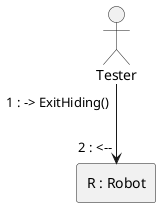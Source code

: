 @startuml
'autonumber "0:"
skinparam linestyle ortho

actor Tester as Tester
rectangle "R : Robot" as S

Tester --> S: "1 : -> ExitHiding()" "2 : <--"



@enduml